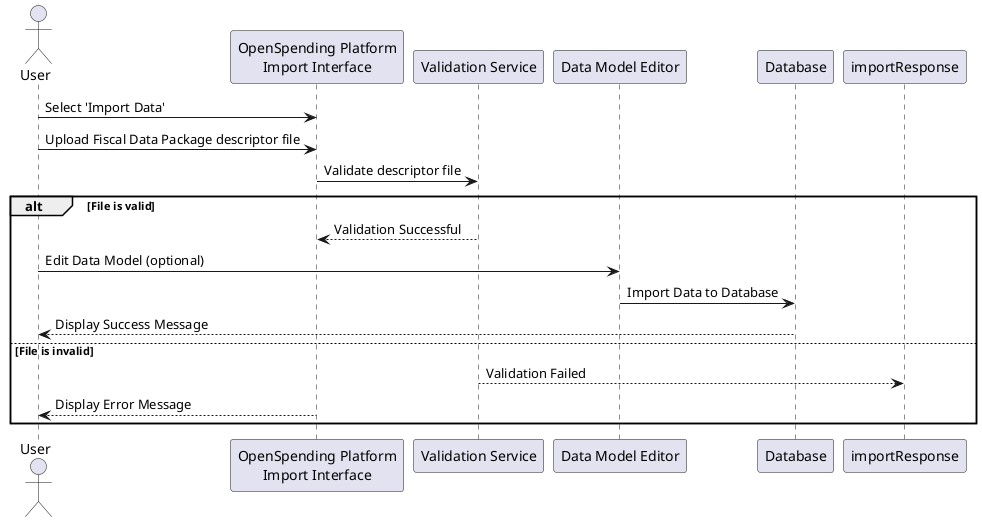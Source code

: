 @startuml
actor User as user
participant "OpenSpending Platform\nImport Interface" as importInterface
participant "Validation Service" as validationService
participant "Data Model Editor" as dataModelEditor
participant "Database" as database

user -> importInterface : Select 'Import Data'
user -> importInterface : Upload Fiscal Data Package descriptor file
importInterface -> validationService : Validate descriptor file
alt File is valid
    validationService --> importInterface : Validation Successful
    user -> dataModelEditor : Edit Data Model (optional)
    dataModelEditor -> database : Import Data to Database
    database --> user : Display Success Message
else File is invalid
    validationService --> importResponse : Validation Failed
    importInterface --> user : Display Error Message
end
@enduml